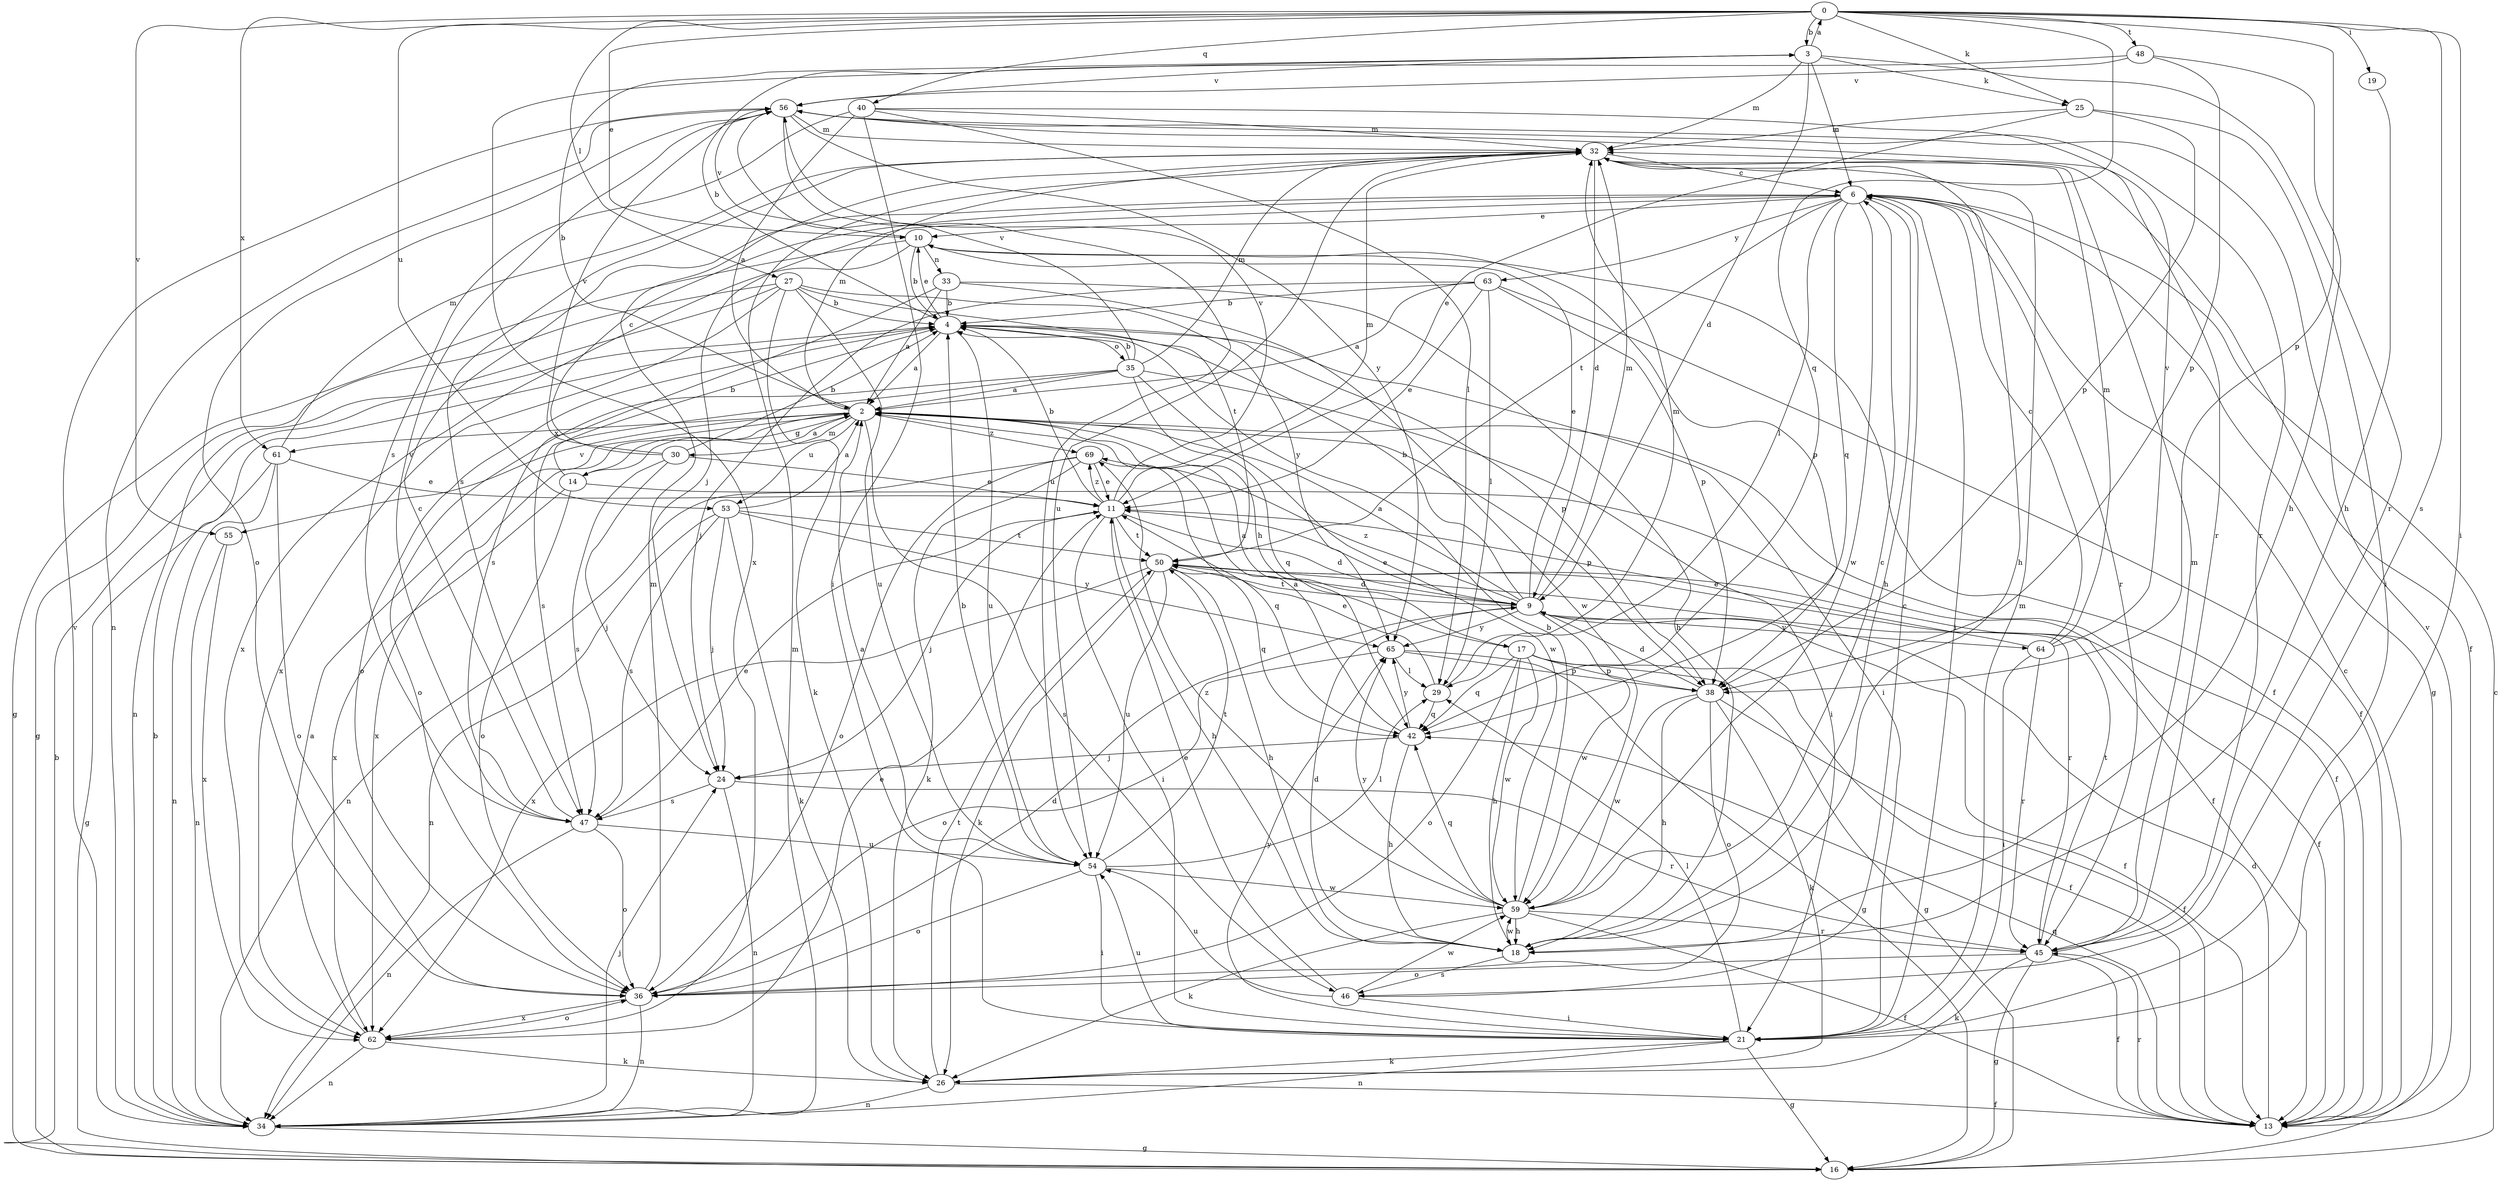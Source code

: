 strict digraph  {
0;
2;
3;
4;
6;
9;
10;
11;
13;
14;
16;
17;
18;
19;
21;
24;
25;
26;
27;
29;
30;
32;
33;
34;
35;
36;
38;
40;
42;
45;
46;
47;
48;
50;
53;
54;
55;
56;
59;
61;
62;
63;
64;
65;
69;
0 -> 3  [label=b];
0 -> 10  [label=e];
0 -> 19  [label=i];
0 -> 21  [label=i];
0 -> 25  [label=k];
0 -> 27  [label=l];
0 -> 38  [label=p];
0 -> 40  [label=q];
0 -> 42  [label=q];
0 -> 46  [label=s];
0 -> 48  [label=t];
0 -> 53  [label=u];
0 -> 55  [label=v];
0 -> 61  [label=x];
2 -> 3  [label=b];
2 -> 13  [label=f];
2 -> 14  [label=g];
2 -> 17  [label=h];
2 -> 30  [label=m];
2 -> 32  [label=m];
2 -> 38  [label=p];
2 -> 46  [label=s];
2 -> 53  [label=u];
2 -> 55  [label=v];
2 -> 61  [label=x];
2 -> 62  [label=x];
2 -> 69  [label=z];
3 -> 0  [label=a];
3 -> 6  [label=c];
3 -> 9  [label=d];
3 -> 25  [label=k];
3 -> 32  [label=m];
3 -> 45  [label=r];
3 -> 56  [label=v];
4 -> 2  [label=a];
4 -> 3  [label=b];
4 -> 10  [label=e];
4 -> 21  [label=i];
4 -> 35  [label=o];
4 -> 36  [label=o];
4 -> 38  [label=p];
4 -> 54  [label=u];
6 -> 10  [label=e];
6 -> 16  [label=g];
6 -> 18  [label=h];
6 -> 21  [label=i];
6 -> 24  [label=j];
6 -> 29  [label=l];
6 -> 42  [label=q];
6 -> 45  [label=r];
6 -> 50  [label=t];
6 -> 59  [label=w];
6 -> 63  [label=y];
9 -> 2  [label=a];
9 -> 4  [label=b];
9 -> 10  [label=e];
9 -> 11  [label=e];
9 -> 13  [label=f];
9 -> 32  [label=m];
9 -> 50  [label=t];
9 -> 59  [label=w];
9 -> 64  [label=y];
9 -> 65  [label=y];
9 -> 69  [label=z];
10 -> 4  [label=b];
10 -> 13  [label=f];
10 -> 16  [label=g];
10 -> 33  [label=n];
10 -> 38  [label=p];
10 -> 56  [label=v];
10 -> 62  [label=x];
11 -> 4  [label=b];
11 -> 9  [label=d];
11 -> 18  [label=h];
11 -> 21  [label=i];
11 -> 24  [label=j];
11 -> 32  [label=m];
11 -> 50  [label=t];
11 -> 56  [label=v];
11 -> 69  [label=z];
13 -> 6  [label=c];
13 -> 9  [label=d];
13 -> 42  [label=q];
13 -> 45  [label=r];
13 -> 56  [label=v];
14 -> 2  [label=a];
14 -> 4  [label=b];
14 -> 13  [label=f];
14 -> 36  [label=o];
14 -> 62  [label=x];
16 -> 4  [label=b];
16 -> 6  [label=c];
17 -> 2  [label=a];
17 -> 13  [label=f];
17 -> 16  [label=g];
17 -> 18  [label=h];
17 -> 36  [label=o];
17 -> 38  [label=p];
17 -> 42  [label=q];
17 -> 59  [label=w];
18 -> 9  [label=d];
18 -> 46  [label=s];
18 -> 59  [label=w];
19 -> 18  [label=h];
21 -> 16  [label=g];
21 -> 26  [label=k];
21 -> 29  [label=l];
21 -> 32  [label=m];
21 -> 34  [label=n];
21 -> 54  [label=u];
21 -> 65  [label=y];
24 -> 34  [label=n];
24 -> 45  [label=r];
24 -> 47  [label=s];
25 -> 11  [label=e];
25 -> 21  [label=i];
25 -> 32  [label=m];
25 -> 38  [label=p];
26 -> 13  [label=f];
26 -> 34  [label=n];
26 -> 50  [label=t];
27 -> 4  [label=b];
27 -> 16  [label=g];
27 -> 26  [label=k];
27 -> 34  [label=n];
27 -> 50  [label=t];
27 -> 54  [label=u];
27 -> 62  [label=x];
27 -> 65  [label=y];
29 -> 11  [label=e];
29 -> 32  [label=m];
29 -> 42  [label=q];
30 -> 4  [label=b];
30 -> 6  [label=c];
30 -> 11  [label=e];
30 -> 24  [label=j];
30 -> 47  [label=s];
30 -> 56  [label=v];
32 -> 6  [label=c];
32 -> 9  [label=d];
32 -> 13  [label=f];
32 -> 18  [label=h];
32 -> 47  [label=s];
32 -> 54  [label=u];
33 -> 2  [label=a];
33 -> 4  [label=b];
33 -> 18  [label=h];
33 -> 47  [label=s];
33 -> 59  [label=w];
34 -> 4  [label=b];
34 -> 16  [label=g];
34 -> 24  [label=j];
34 -> 32  [label=m];
34 -> 56  [label=v];
35 -> 2  [label=a];
35 -> 4  [label=b];
35 -> 21  [label=i];
35 -> 32  [label=m];
35 -> 36  [label=o];
35 -> 42  [label=q];
35 -> 47  [label=s];
35 -> 56  [label=v];
35 -> 59  [label=w];
36 -> 9  [label=d];
36 -> 32  [label=m];
36 -> 34  [label=n];
36 -> 62  [label=x];
38 -> 9  [label=d];
38 -> 13  [label=f];
38 -> 18  [label=h];
38 -> 26  [label=k];
38 -> 36  [label=o];
38 -> 59  [label=w];
40 -> 2  [label=a];
40 -> 21  [label=i];
40 -> 29  [label=l];
40 -> 32  [label=m];
40 -> 45  [label=r];
40 -> 47  [label=s];
42 -> 2  [label=a];
42 -> 18  [label=h];
42 -> 24  [label=j];
42 -> 65  [label=y];
45 -> 13  [label=f];
45 -> 16  [label=g];
45 -> 26  [label=k];
45 -> 32  [label=m];
45 -> 36  [label=o];
45 -> 50  [label=t];
46 -> 6  [label=c];
46 -> 11  [label=e];
46 -> 21  [label=i];
46 -> 54  [label=u];
46 -> 59  [label=w];
47 -> 6  [label=c];
47 -> 11  [label=e];
47 -> 34  [label=n];
47 -> 36  [label=o];
47 -> 54  [label=u];
47 -> 56  [label=v];
48 -> 18  [label=h];
48 -> 38  [label=p];
48 -> 56  [label=v];
48 -> 62  [label=x];
50 -> 9  [label=d];
50 -> 13  [label=f];
50 -> 18  [label=h];
50 -> 26  [label=k];
50 -> 42  [label=q];
50 -> 45  [label=r];
50 -> 54  [label=u];
50 -> 62  [label=x];
53 -> 2  [label=a];
53 -> 24  [label=j];
53 -> 26  [label=k];
53 -> 34  [label=n];
53 -> 47  [label=s];
53 -> 50  [label=t];
53 -> 65  [label=y];
54 -> 2  [label=a];
54 -> 4  [label=b];
54 -> 21  [label=i];
54 -> 29  [label=l];
54 -> 36  [label=o];
54 -> 50  [label=t];
54 -> 59  [label=w];
55 -> 34  [label=n];
55 -> 62  [label=x];
56 -> 32  [label=m];
56 -> 34  [label=n];
56 -> 36  [label=o];
56 -> 45  [label=r];
56 -> 54  [label=u];
56 -> 65  [label=y];
59 -> 4  [label=b];
59 -> 6  [label=c];
59 -> 13  [label=f];
59 -> 18  [label=h];
59 -> 26  [label=k];
59 -> 42  [label=q];
59 -> 45  [label=r];
59 -> 65  [label=y];
59 -> 69  [label=z];
61 -> 11  [label=e];
61 -> 16  [label=g];
61 -> 32  [label=m];
61 -> 34  [label=n];
61 -> 36  [label=o];
62 -> 2  [label=a];
62 -> 11  [label=e];
62 -> 26  [label=k];
62 -> 34  [label=n];
62 -> 36  [label=o];
63 -> 2  [label=a];
63 -> 4  [label=b];
63 -> 11  [label=e];
63 -> 13  [label=f];
63 -> 24  [label=j];
63 -> 29  [label=l];
63 -> 38  [label=p];
64 -> 6  [label=c];
64 -> 11  [label=e];
64 -> 21  [label=i];
64 -> 32  [label=m];
64 -> 45  [label=r];
64 -> 56  [label=v];
65 -> 16  [label=g];
65 -> 29  [label=l];
65 -> 36  [label=o];
65 -> 38  [label=p];
69 -> 11  [label=e];
69 -> 26  [label=k];
69 -> 34  [label=n];
69 -> 36  [label=o];
69 -> 42  [label=q];
}
